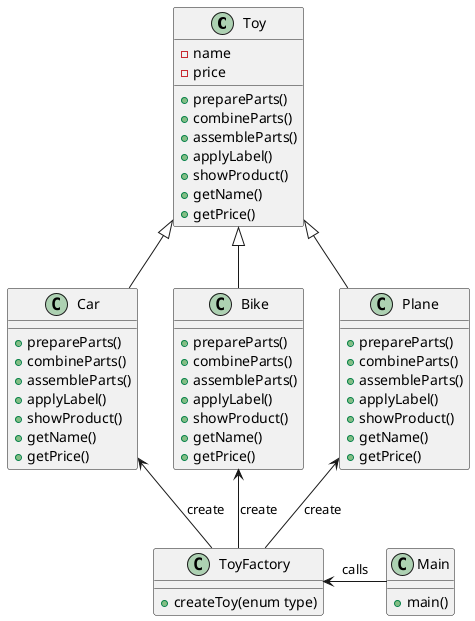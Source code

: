 @startuml
Toy <|-- Car
Toy <|-- Bike
Toy <|-- Plane
Car <-- ToyFactory : create
Bike <-- ToyFactory : create
Plane <-- ToyFactory : create
ToyFactory <- Main : calls

class Main {
  +main()
}

class ToyFactory {
  +createToy(enum type)
}

class Toy {
 -name
 -price
 +prepareParts()
 +combineParts()
 +assembleParts()
 +applyLabel()
 +showProduct()
 +getName()
 +getPrice()
}

class Car {
 +prepareParts()
 +combineParts()
 +assembleParts()
 +applyLabel()
 +showProduct()
 +getName()
 +getPrice()
}

class Bike {
 +prepareParts()
 +combineParts()
 +assembleParts()
 +applyLabel()
 +showProduct()
 +getName()
 +getPrice()
}

class Plane {
 +prepareParts()
 +combineParts()
 +assembleParts()
 +applyLabel()
 +showProduct()
 +getName()
 +getPrice()
}

@enduml